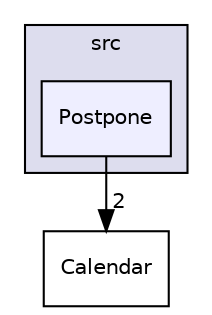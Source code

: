digraph "src/Postpone" {
  compound=true
  node [ fontsize="10", fontname="Helvetica"];
  edge [ labelfontsize="10", labelfontname="Helvetica"];
  subgraph clusterdir_68267d1309a1af8e8297ef4c3efbcdba {
    graph [ bgcolor="#ddddee", pencolor="black", label="src" fontname="Helvetica", fontsize="10", URL="dir_68267d1309a1af8e8297ef4c3efbcdba.html"]
  dir_306c92f01daabc85bbb530159c3b5442 [shape=box, label="Postpone", style="filled", fillcolor="#eeeeff", pencolor="black", URL="dir_306c92f01daabc85bbb530159c3b5442.html"];
  }
  dir_9d8a7e1b3acb0d3702cda881485ce9c0 [shape=box label="Calendar" URL="dir_9d8a7e1b3acb0d3702cda881485ce9c0.html"];
  dir_306c92f01daabc85bbb530159c3b5442->dir_9d8a7e1b3acb0d3702cda881485ce9c0 [headlabel="2", labeldistance=1.5 headhref="dir_000005_000002.html"];
}

